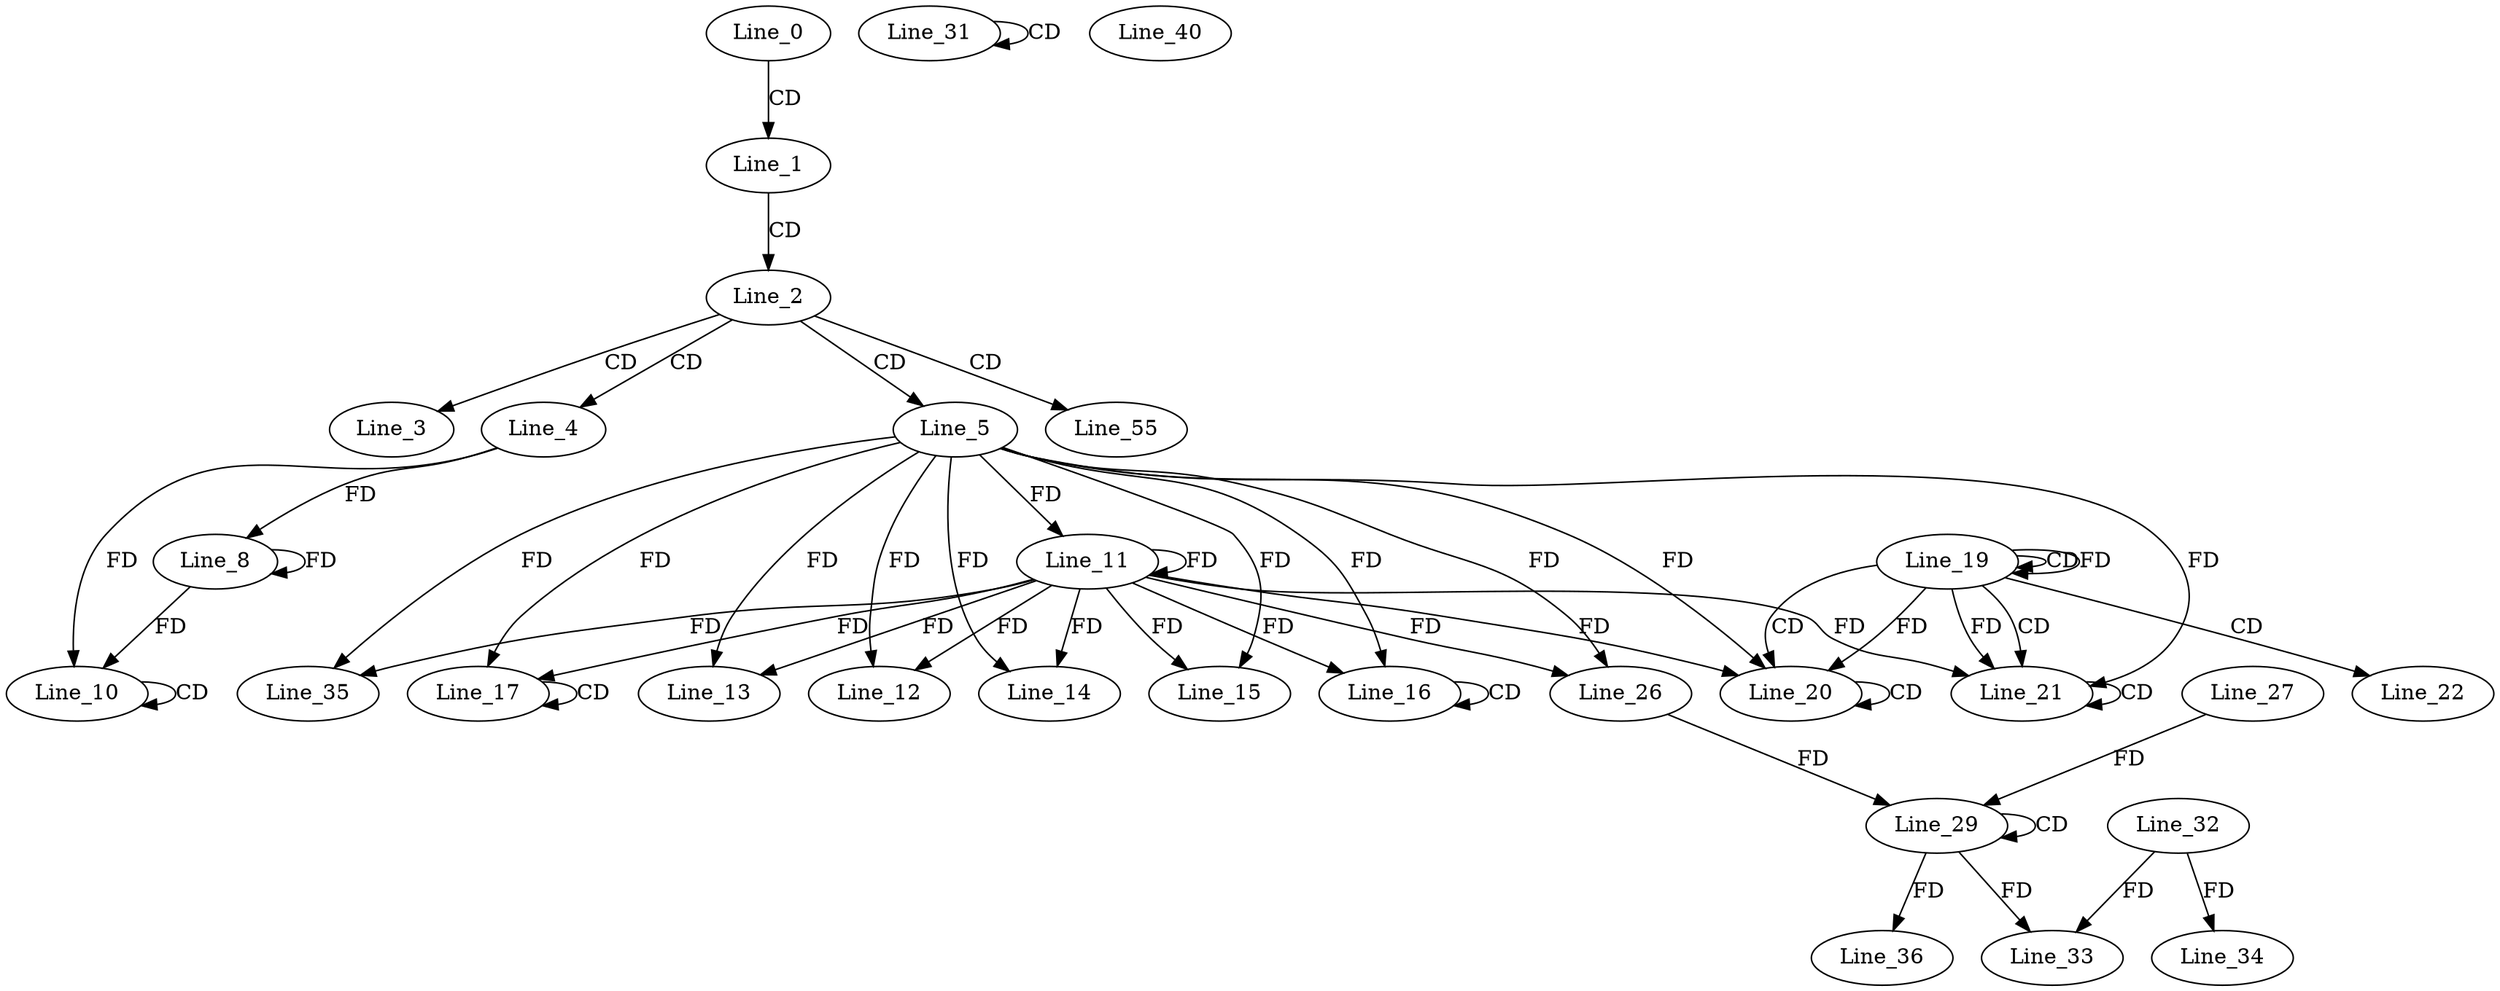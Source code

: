 digraph G {
  Line_0;
  Line_1;
  Line_2;
  Line_3;
  Line_4;
  Line_5;
  Line_8;
  Line_10;
  Line_10;
  Line_11;
  Line_12;
  Line_13;
  Line_14;
  Line_15;
  Line_16;
  Line_16;
  Line_17;
  Line_17;
  Line_19;
  Line_19;
  Line_19;
  Line_20;
  Line_20;
  Line_21;
  Line_21;
  Line_22;
  Line_26;
  Line_29;
  Line_29;
  Line_27;
  Line_26;
  Line_31;
  Line_31;
  Line_32;
  Line_33;
  Line_34;
  Line_35;
  Line_36;
  Line_40;
  Line_55;
  Line_0 -> Line_1 [ label="CD" ];
  Line_1 -> Line_2 [ label="CD" ];
  Line_2 -> Line_3 [ label="CD" ];
  Line_2 -> Line_4 [ label="CD" ];
  Line_2 -> Line_5 [ label="CD" ];
  Line_4 -> Line_8 [ label="FD" ];
  Line_8 -> Line_8 [ label="FD" ];
  Line_10 -> Line_10 [ label="CD" ];
  Line_4 -> Line_10 [ label="FD" ];
  Line_8 -> Line_10 [ label="FD" ];
  Line_5 -> Line_11 [ label="FD" ];
  Line_11 -> Line_11 [ label="FD" ];
  Line_5 -> Line_12 [ label="FD" ];
  Line_11 -> Line_12 [ label="FD" ];
  Line_5 -> Line_13 [ label="FD" ];
  Line_11 -> Line_13 [ label="FD" ];
  Line_5 -> Line_14 [ label="FD" ];
  Line_11 -> Line_14 [ label="FD" ];
  Line_5 -> Line_15 [ label="FD" ];
  Line_11 -> Line_15 [ label="FD" ];
  Line_16 -> Line_16 [ label="CD" ];
  Line_5 -> Line_16 [ label="FD" ];
  Line_11 -> Line_16 [ label="FD" ];
  Line_17 -> Line_17 [ label="CD" ];
  Line_5 -> Line_17 [ label="FD" ];
  Line_11 -> Line_17 [ label="FD" ];
  Line_19 -> Line_19 [ label="CD" ];
  Line_19 -> Line_19 [ label="FD" ];
  Line_19 -> Line_20 [ label="CD" ];
  Line_20 -> Line_20 [ label="CD" ];
  Line_5 -> Line_20 [ label="FD" ];
  Line_11 -> Line_20 [ label="FD" ];
  Line_19 -> Line_20 [ label="FD" ];
  Line_19 -> Line_21 [ label="CD" ];
  Line_21 -> Line_21 [ label="CD" ];
  Line_5 -> Line_21 [ label="FD" ];
  Line_11 -> Line_21 [ label="FD" ];
  Line_19 -> Line_21 [ label="FD" ];
  Line_19 -> Line_22 [ label="CD" ];
  Line_5 -> Line_26 [ label="FD" ];
  Line_11 -> Line_26 [ label="FD" ];
  Line_29 -> Line_29 [ label="CD" ];
  Line_27 -> Line_29 [ label="FD" ];
  Line_26 -> Line_29 [ label="FD" ];
  Line_31 -> Line_31 [ label="CD" ];
  Line_32 -> Line_33 [ label="FD" ];
  Line_29 -> Line_33 [ label="FD" ];
  Line_32 -> Line_34 [ label="FD" ];
  Line_5 -> Line_35 [ label="FD" ];
  Line_11 -> Line_35 [ label="FD" ];
  Line_29 -> Line_36 [ label="FD" ];
  Line_2 -> Line_55 [ label="CD" ];
}
